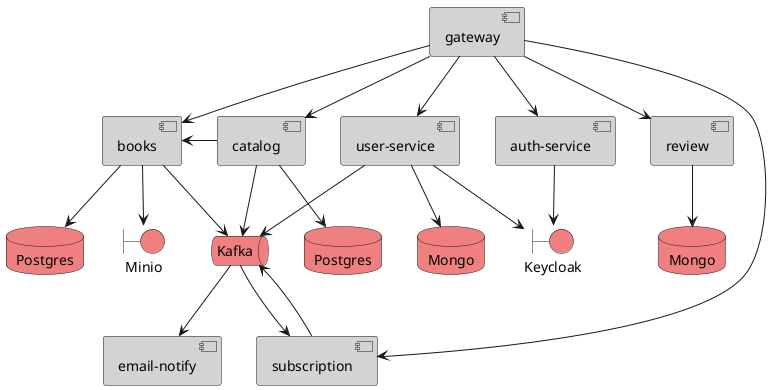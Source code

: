 @startuml component

[gateway] as gw  #LightGray
[books] as books #LightGray
[catalog] as catalog #LightGray
[user-service] as user #LightGray
[auth-service] as auth #LightGray
[review] as review #LightGray
[subscription] as sub #LightGray
[email-notify] as e_notify #LightGray

database "Postgres" as pg_books #LightCoral
boundary "Minio" as minio #LightCoral
database "Postgres" as pg_catalog #LightCoral
database "Mongo" as mg_user #LightCoral
boundary "Keycloak" as kk #LightCoral
database "Mongo" as mg_review #LightCoral
queue "Kafka" as kafka #LightCoral

gw --> books
gw --> catalog
gw --> user
gw --> auth
gw --> review
gw --> sub

catalog -left--> books
catalog --> pg_catalog
catalog --> kafka
books --> pg_books
books --> minio
books --> kafka
user --> mg_user
user --> kk
user --> kafka
auth --> kk
review --> mg_review

sub --> kafka
kafka --> sub
kafka --> e_notify


@enduml